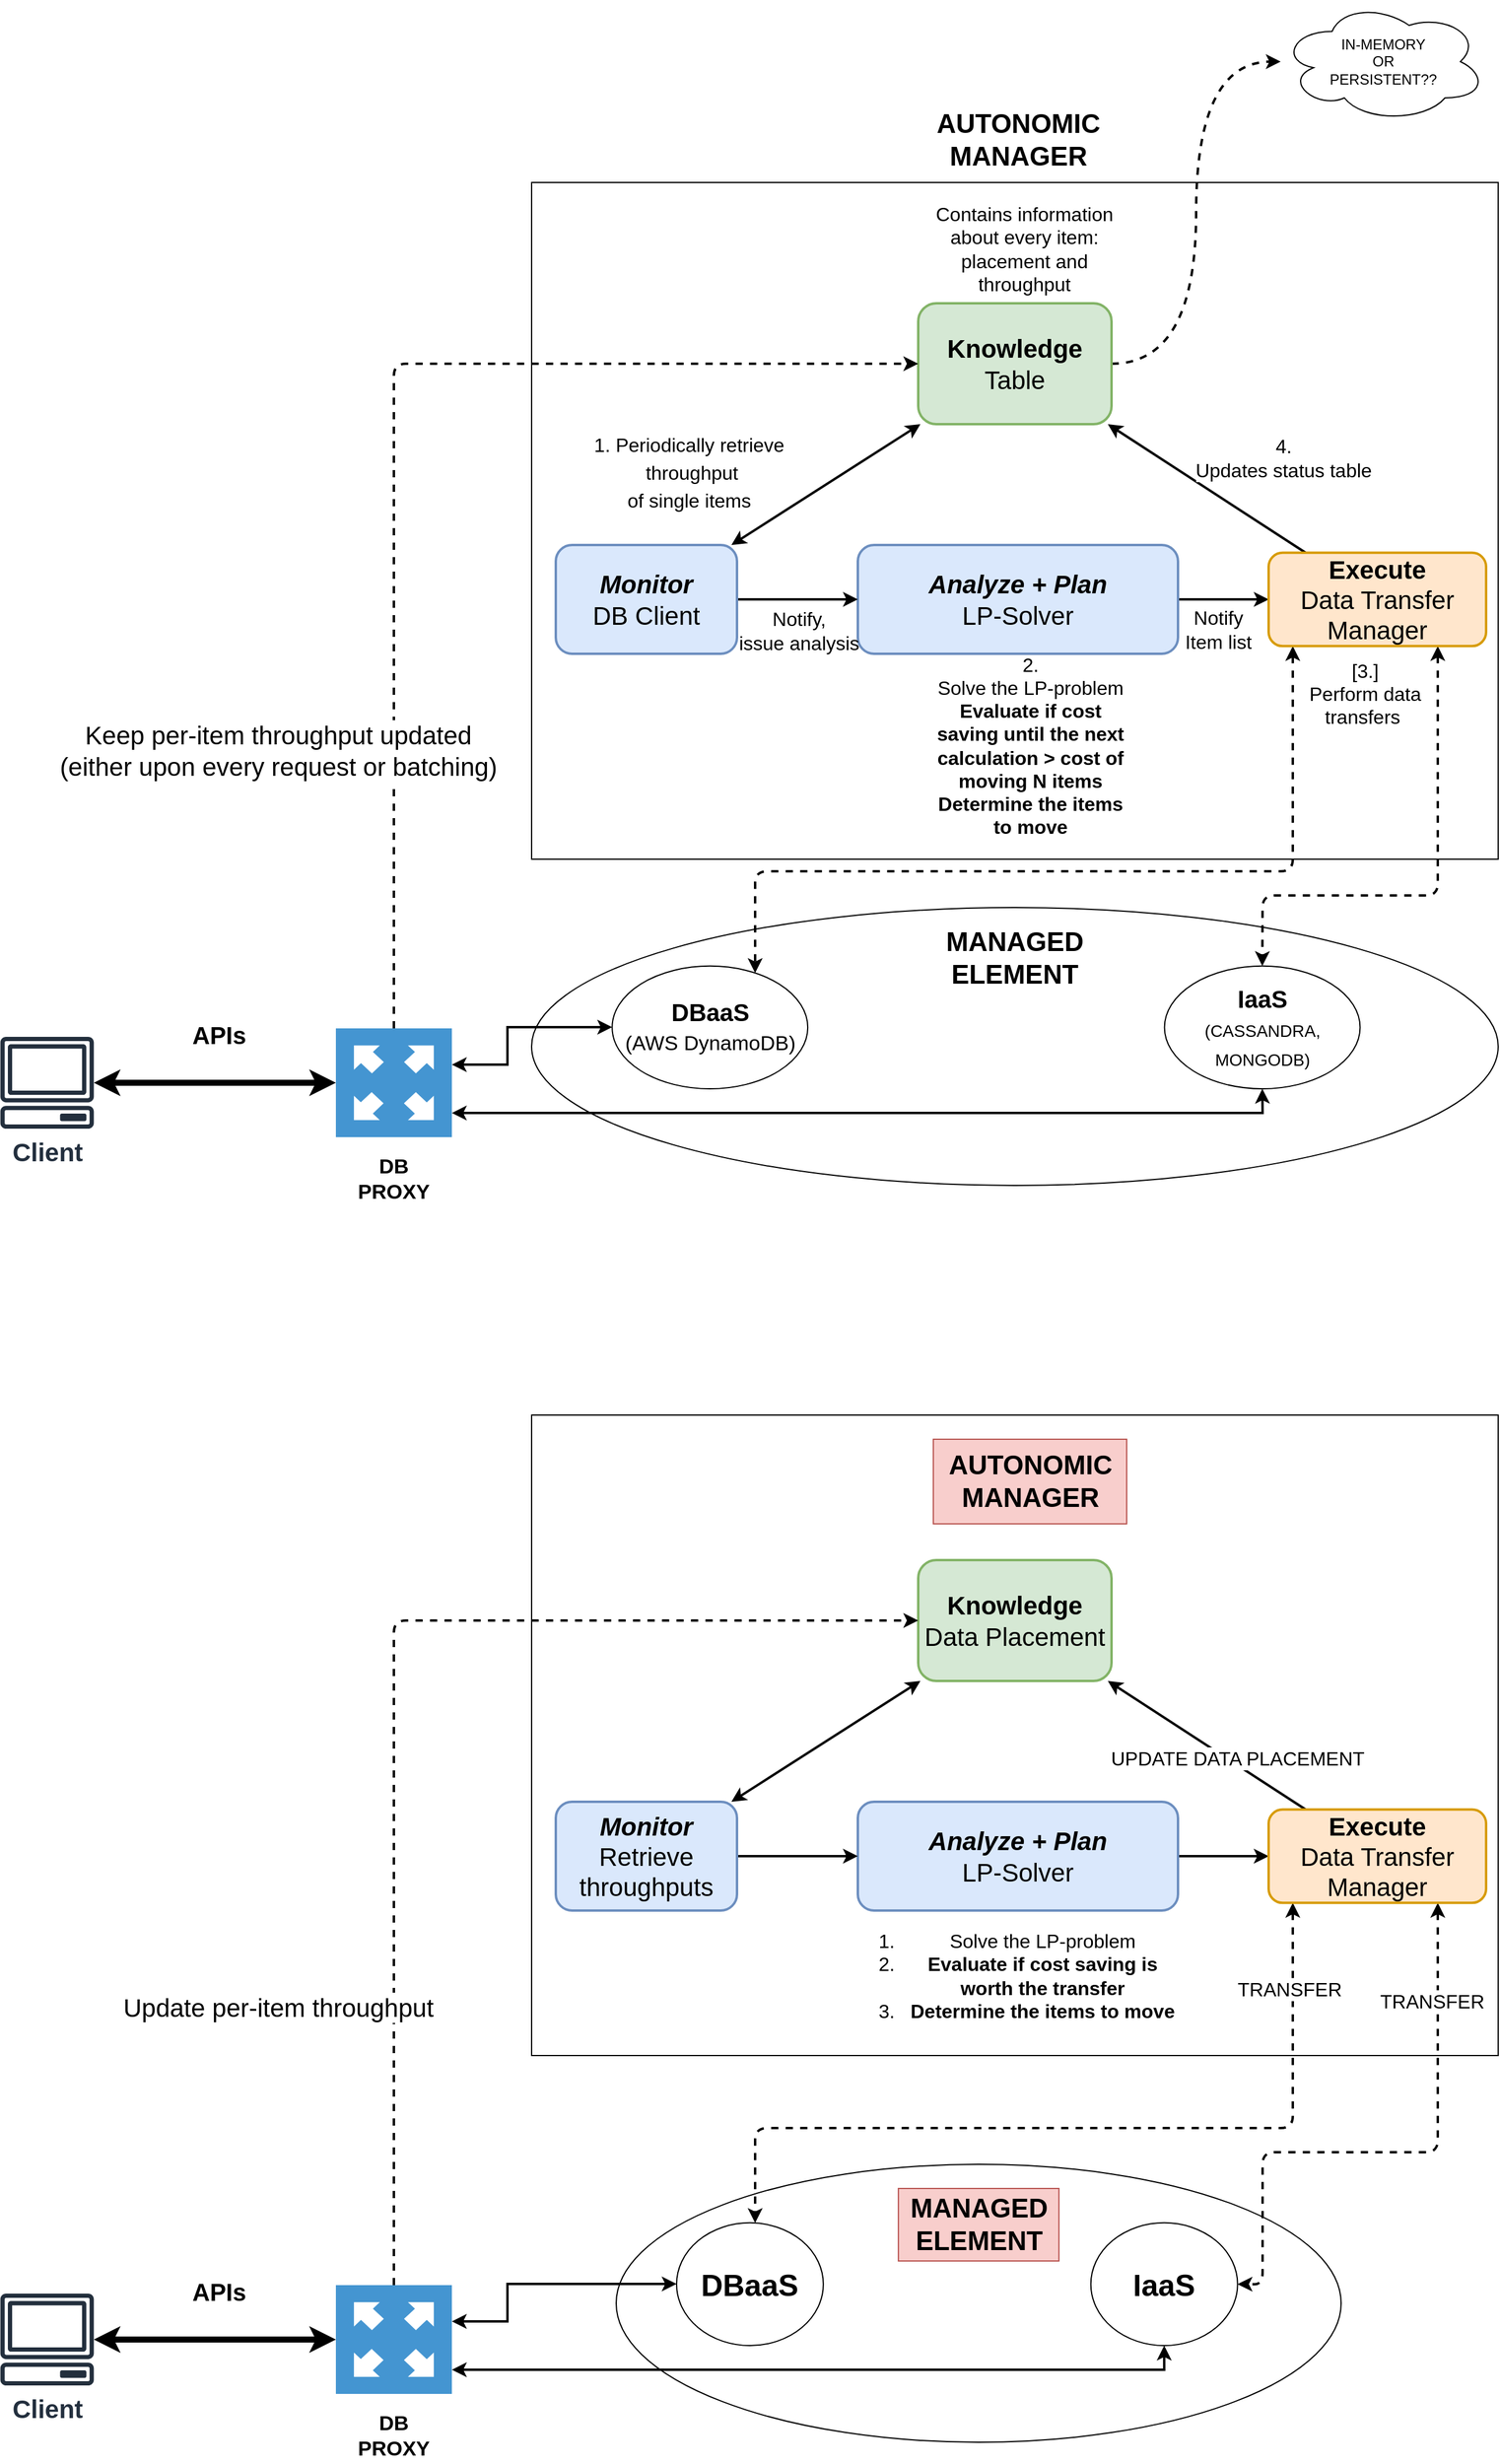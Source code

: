 <mxfile version="15.9.6" type="onedrive"><diagram id="lrR2rNukEIj7G5RSrV9o" name="Page-1"><mxGraphModel dx="1316" dy="2220" grid="1" gridSize="10" guides="1" tooltips="1" connect="1" arrows="1" fold="1" page="1" pageScale="1" pageWidth="827" pageHeight="1169" math="0" shadow="0"><root><mxCell id="0"/><mxCell id="1" parent="0"/><mxCell id="ZzgRP-Vs1WggRcL69bYZ-15" value="" style="rounded=0;whiteSpace=wrap;html=1;labelBackgroundColor=none;fontSize=16;fillColor=none;" parent="1" vertex="1"><mxGeometry x="750" y="-110" width="800" height="560" as="geometry"/></mxCell><mxCell id="ZzgRP-Vs1WggRcL69bYZ-9" value="" style="edgeStyle=orthogonalEdgeStyle;rounded=0;orthogonalLoop=1;jettySize=auto;html=1;fontSize=16;strokeWidth=2;" parent="1" source="ZzgRP-Vs1WggRcL69bYZ-1" target="ZzgRP-Vs1WggRcL69bYZ-7" edge="1"><mxGeometry x="0.143" y="-118" relative="1" as="geometry"><mxPoint as="offset"/></mxGeometry></mxCell><mxCell id="jntjJK7kG8X1HwVvHpfy-4" value="Notify&lt;br&gt;Item list" style="edgeLabel;html=1;align=center;verticalAlign=middle;resizable=0;points=[];fontSize=16;" parent="ZzgRP-Vs1WggRcL69bYZ-9" vertex="1" connectable="0"><mxGeometry x="-0.522" y="3" relative="1" as="geometry"><mxPoint x="15" y="28" as="offset"/></mxGeometry></mxCell><mxCell id="ZzgRP-Vs1WggRcL69bYZ-1" value="&lt;i style=&quot;font-size: 21px;&quot;&gt;&lt;b style=&quot;font-size: 21px;&quot;&gt;Analyze + Plan&lt;/b&gt;&lt;/i&gt;&lt;br style=&quot;font-size: 21px;&quot;&gt;LP-Solver" style="rounded=1;whiteSpace=wrap;html=1;fontSize=21;fillColor=#dae8fc;strokeColor=#6c8ebf;strokeWidth=2;" parent="1" vertex="1"><mxGeometry x="1020" y="190" width="265" height="90" as="geometry"/></mxCell><mxCell id="ZzgRP-Vs1WggRcL69bYZ-5" value="2.&lt;br&gt;Solve the LP-problem&lt;br&gt;&lt;b&gt;Evaluate if cost saving until the next calculation &amp;gt; cost of moving N items&lt;br&gt;Determine the items to move&lt;br&gt;&lt;/b&gt;" style="text;html=1;strokeColor=none;fillColor=none;align=center;verticalAlign=middle;whiteSpace=wrap;rounded=0;fontSize=16;" parent="1" vertex="1"><mxGeometry x="1082.5" y="282" width="160" height="148" as="geometry"/></mxCell><mxCell id="ZzgRP-Vs1WggRcL69bYZ-10" style="edgeStyle=orthogonalEdgeStyle;rounded=1;orthogonalLoop=1;jettySize=auto;html=1;fontSize=16;strokeWidth=2;dashed=1;startArrow=classic;startFill=1;" parent="1" source="ZzgRP-Vs1WggRcL69bYZ-7" target="ZzgRP-Vs1WggRcL69bYZ-4" edge="1"><mxGeometry relative="1" as="geometry"><Array as="points"><mxPoint x="1500" y="480"/><mxPoint x="1355" y="480"/></Array></mxGeometry></mxCell><mxCell id="ZzgRP-Vs1WggRcL69bYZ-11" style="edgeStyle=orthogonalEdgeStyle;rounded=1;orthogonalLoop=1;jettySize=auto;html=1;fontSize=16;strokeWidth=2;dashed=1;startArrow=classic;startFill=1;" parent="1" source="ZzgRP-Vs1WggRcL69bYZ-7" target="ZzgRP-Vs1WggRcL69bYZ-2" edge="1"><mxGeometry relative="1" as="geometry"><Array as="points"><mxPoint x="1380" y="460"/><mxPoint x="935" y="460"/></Array></mxGeometry></mxCell><mxCell id="ZzgRP-Vs1WggRcL69bYZ-16" style="rounded=0;orthogonalLoop=1;jettySize=auto;html=1;fontSize=16;strokeWidth=2;" parent="1" source="ZzgRP-Vs1WggRcL69bYZ-7" target="nt50ylGcRJU4myGWDS2k-1" edge="1"><mxGeometry relative="1" as="geometry"/></mxCell><mxCell id="ZzgRP-Vs1WggRcL69bYZ-17" value="4.&lt;br&gt;Updates status table" style="edgeLabel;html=1;align=center;verticalAlign=middle;resizable=0;points=[];fontSize=16;" parent="ZzgRP-Vs1WggRcL69bYZ-16" vertex="1" connectable="0"><mxGeometry x="-0.32" y="3" relative="1" as="geometry"><mxPoint x="39" y="-45" as="offset"/></mxGeometry></mxCell><mxCell id="ZzgRP-Vs1WggRcL69bYZ-7" value="Execute&lt;br style=&quot;font-size: 21px;&quot;&gt;&lt;span style=&quot;font-weight: normal; font-size: 21px;&quot;&gt;Data Transfer Manager&lt;/span&gt;" style="rounded=1;whiteSpace=wrap;html=1;fontSize=21;fillColor=#ffe6cc;strokeColor=#d79b00;fontStyle=1;strokeWidth=2;" parent="1" vertex="1"><mxGeometry x="1360" y="196.38" width="180" height="77.25" as="geometry"/></mxCell><mxCell id="ZzgRP-Vs1WggRcL69bYZ-8" value="[3.]&lt;br&gt;Perform data transfers&amp;nbsp;" style="text;html=1;strokeColor=none;fillColor=none;align=center;verticalAlign=middle;whiteSpace=wrap;rounded=0;fontSize=16;" parent="1" vertex="1"><mxGeometry x="1385" y="269.0" width="110" height="88" as="geometry"/></mxCell><mxCell id="wclLgQwp9fZontN2UTaG-3" style="rounded=0;orthogonalLoop=1;jettySize=auto;html=1;edgeStyle=orthogonalEdgeStyle;curved=1;dashed=1;strokeWidth=2;" parent="1" source="nt50ylGcRJU4myGWDS2k-1" target="wclLgQwp9fZontN2UTaG-2" edge="1"><mxGeometry relative="1" as="geometry"><Array as="points"><mxPoint x="1300" y="40"/><mxPoint x="1300" y="-210"/></Array></mxGeometry></mxCell><mxCell id="nt50ylGcRJU4myGWDS2k-1" value="Knowledge&lt;br&gt;&lt;span style=&quot;font-weight: normal&quot;&gt;Table&lt;/span&gt;" style="rounded=1;whiteSpace=wrap;html=1;fontSize=21;fillColor=#d5e8d4;strokeColor=#82b366;fontStyle=1;strokeWidth=2;" parent="1" vertex="1"><mxGeometry x="1070" y="-10" width="160" height="100" as="geometry"/></mxCell><mxCell id="nt50ylGcRJU4myGWDS2k-5" value="" style="endArrow=classic;startArrow=classic;html=1;rounded=0;strokeWidth=2;" parent="1" source="nt50ylGcRJU4myGWDS2k-1" target="uPHGsqsLtE4Z-jJb-KXh-1" edge="1"><mxGeometry width="50" height="50" relative="1" as="geometry"><mxPoint x="870" y="-39.04" as="sourcePoint"/><mxPoint x="920" y="-89.04" as="targetPoint"/></mxGeometry></mxCell><mxCell id="jntjJK7kG8X1HwVvHpfy-2" value="&lt;font style=&quot;font-size: 16px&quot;&gt;1. Periodically retrieve&lt;br&gt;&amp;nbsp;throughput &lt;br&gt;of single items&lt;/font&gt;" style="edgeLabel;html=1;align=center;verticalAlign=middle;resizable=0;points=[];fontSize=19;labelBackgroundColor=none;" parent="nt50ylGcRJU4myGWDS2k-5" vertex="1" connectable="0"><mxGeometry x="0.216" relative="1" as="geometry"><mxPoint x="-97" y="-21" as="offset"/></mxGeometry></mxCell><mxCell id="nt50ylGcRJU4myGWDS2k-8" value="" style="group" parent="1" vertex="1" connectable="0"><mxGeometry x="750" y="490" width="800" height="230" as="geometry"/></mxCell><mxCell id="nt50ylGcRJU4myGWDS2k-6" value="" style="ellipse;whiteSpace=wrap;html=1;fillColor=none;" parent="nt50ylGcRJU4myGWDS2k-8" vertex="1"><mxGeometry width="800" height="230" as="geometry"/></mxCell><mxCell id="ZzgRP-Vs1WggRcL69bYZ-2" value="DBaaS&lt;br&gt;&lt;span style=&quot;font-weight: normal&quot;&gt;&lt;font style=&quot;font-size: 17px&quot;&gt;(AWS DynamoDB)&lt;/font&gt;&lt;/span&gt;" style="ellipse;whiteSpace=wrap;html=1;fontSize=20;fontStyle=1" parent="nt50ylGcRJU4myGWDS2k-8" vertex="1"><mxGeometry x="66.67" y="48.42" width="161.9" height="101.58" as="geometry"/></mxCell><mxCell id="ZzgRP-Vs1WggRcL69bYZ-4" value="IaaS&lt;br&gt;&lt;span style=&quot;font-weight: normal&quot;&gt;&lt;font style=&quot;font-size: 14px&quot;&gt;(CASSANDRA, MONGODB)&lt;/font&gt;&lt;/span&gt;" style="ellipse;whiteSpace=wrap;html=1;fontSize=20;fontStyle=1" parent="nt50ylGcRJU4myGWDS2k-8" vertex="1"><mxGeometry x="523.81" y="48.42" width="161.9" height="101.58" as="geometry"/></mxCell><mxCell id="nt50ylGcRJU4myGWDS2k-7" value="MANAGED ELEMENT" style="text;html=1;strokeColor=none;fillColor=none;align=center;verticalAlign=middle;whiteSpace=wrap;rounded=0;fontStyle=1;fontSize=22;" parent="nt50ylGcRJU4myGWDS2k-8" vertex="1"><mxGeometry x="342.857" width="114.286" height="84.737" as="geometry"/></mxCell><mxCell id="nt50ylGcRJU4myGWDS2k-10" value="AUTONOMIC MANAGER" style="text;html=1;strokeColor=none;fillColor=none;align=center;verticalAlign=middle;whiteSpace=wrap;rounded=0;fontStyle=1;fontSize=22;" parent="1" vertex="1"><mxGeometry x="1092.5" y="-180.0" width="120" height="70" as="geometry"/></mxCell><mxCell id="nt50ylGcRJU4myGWDS2k-12" style="edgeStyle=orthogonalEdgeStyle;rounded=0;orthogonalLoop=1;jettySize=auto;html=1;fontSize=17;strokeWidth=2;startArrow=classic;startFill=1;" parent="1" source="nt50ylGcRJU4myGWDS2k-11" target="ZzgRP-Vs1WggRcL69bYZ-2" edge="1"><mxGeometry relative="1" as="geometry"><Array as="points"><mxPoint x="730" y="620"/><mxPoint x="730" y="589"/></Array></mxGeometry></mxCell><mxCell id="jntjJK7kG8X1HwVvHpfy-10" style="edgeStyle=none;rounded=1;orthogonalLoop=1;jettySize=auto;html=1;dashed=1;fontSize=20;startArrow=none;startFill=0;strokeWidth=2;" parent="1" source="nt50ylGcRJU4myGWDS2k-11" target="nt50ylGcRJU4myGWDS2k-1" edge="1"><mxGeometry relative="1" as="geometry"><Array as="points"><mxPoint x="636" y="40"/></Array></mxGeometry></mxCell><mxCell id="jntjJK7kG8X1HwVvHpfy-11" value="Keep per-item throughput updated &lt;br&gt;(either upon every request or batching)" style="edgeLabel;html=1;align=center;verticalAlign=middle;resizable=0;points=[];fontSize=21;" parent="jntjJK7kG8X1HwVvHpfy-10" vertex="1" connectable="0"><mxGeometry x="-0.558" y="-3" relative="1" as="geometry"><mxPoint x="-99" y="-13" as="offset"/></mxGeometry></mxCell><mxCell id="RBYL22qQ0BkI3-CZYju8-2" style="edgeStyle=orthogonalEdgeStyle;rounded=0;orthogonalLoop=1;jettySize=auto;html=1;startArrow=classic;startFill=1;strokeWidth=2;" parent="1" source="nt50ylGcRJU4myGWDS2k-11" target="ZzgRP-Vs1WggRcL69bYZ-4" edge="1"><mxGeometry relative="1" as="geometry"><Array as="points"><mxPoint x="636" y="660"/><mxPoint x="1355" y="660"/></Array></mxGeometry></mxCell><mxCell id="nt50ylGcRJU4myGWDS2k-11" value="" style="pointerEvents=1;shadow=0;dashed=0;html=1;strokeColor=none;fillColor=#4495D1;labelPosition=center;verticalLabelPosition=bottom;verticalAlign=top;align=center;outlineConnect=0;shape=mxgraph.veeam.2d.proxy_appliance;fontSize=17;" parent="1" vertex="1"><mxGeometry x="588" y="590" width="96" height="90" as="geometry"/></mxCell><mxCell id="nt50ylGcRJU4myGWDS2k-15" value="DB PROXY" style="text;html=1;strokeColor=none;fillColor=none;align=center;verticalAlign=middle;whiteSpace=wrap;rounded=0;shadow=1;fontSize=17;fontStyle=1" parent="1" vertex="1"><mxGeometry x="606" y="700" width="60" height="30" as="geometry"/></mxCell><mxCell id="jntjJK7kG8X1HwVvHpfy-3" style="edgeStyle=orthogonalEdgeStyle;rounded=0;orthogonalLoop=1;jettySize=auto;html=1;fontSize=16;strokeWidth=2;" parent="1" source="uPHGsqsLtE4Z-jJb-KXh-1" target="ZzgRP-Vs1WggRcL69bYZ-1" edge="1"><mxGeometry relative="1" as="geometry"/></mxCell><mxCell id="jntjJK7kG8X1HwVvHpfy-5" value="Notify,&lt;br&gt;issue analysis" style="edgeLabel;html=1;align=center;verticalAlign=middle;resizable=0;points=[];fontSize=16;labelBackgroundColor=none;" parent="jntjJK7kG8X1HwVvHpfy-3" vertex="1" connectable="0"><mxGeometry x="0.006" y="-1" relative="1" as="geometry"><mxPoint y="25" as="offset"/></mxGeometry></mxCell><mxCell id="uPHGsqsLtE4Z-jJb-KXh-1" value="&lt;i style=&quot;font-size: 21px;&quot;&gt;&lt;b style=&quot;font-size: 21px;&quot;&gt;Monitor&lt;/b&gt;&lt;/i&gt;&lt;br style=&quot;font-size: 21px;&quot;&gt;DB Client" style="rounded=1;whiteSpace=wrap;html=1;fontSize=21;fillColor=#dae8fc;strokeColor=#6c8ebf;strokeWidth=2;" parent="1" vertex="1"><mxGeometry x="770" y="190" width="150" height="90" as="geometry"/></mxCell><mxCell id="jntjJK7kG8X1HwVvHpfy-6" value="Contains information about every item: placement and throughput" style="text;html=1;strokeColor=none;fillColor=none;align=center;verticalAlign=middle;whiteSpace=wrap;rounded=0;labelBackgroundColor=none;fontSize=16;" parent="1" vertex="1"><mxGeometry x="1082.5" y="-100" width="150" height="90" as="geometry"/></mxCell><mxCell id="jntjJK7kG8X1HwVvHpfy-7" value="" style="endArrow=classic;startArrow=classic;html=1;rounded=0;startFill=1;strokeWidth=5;" parent="1" source="RBYL22qQ0BkI3-CZYju8-8" target="nt50ylGcRJU4myGWDS2k-11" edge="1"><mxGeometry width="50" height="50" relative="1" as="geometry"><mxPoint x="390" y="635" as="sourcePoint"/><mxPoint x="318.004" y="692" as="targetPoint"/><Array as="points"/></mxGeometry></mxCell><mxCell id="jntjJK7kG8X1HwVvHpfy-9" value="APIs" style="edgeLabel;html=1;align=center;verticalAlign=middle;resizable=0;points=[];fontSize=20;fontStyle=1" parent="jntjJK7kG8X1HwVvHpfy-7" vertex="1" connectable="0"><mxGeometry x="0.669" y="5" relative="1" as="geometry"><mxPoint x="-64" y="-35" as="offset"/></mxGeometry></mxCell><mxCell id="RBYL22qQ0BkI3-CZYju8-8" value="&lt;b&gt;&lt;font style=&quot;font-size: 21px&quot;&gt;Client&lt;/font&gt;&lt;/b&gt;" style="sketch=0;outlineConnect=0;fontColor=#232F3E;gradientColor=none;fillColor=#232F3D;strokeColor=none;dashed=0;verticalLabelPosition=bottom;verticalAlign=top;align=center;html=1;fontSize=12;fontStyle=0;aspect=fixed;pointerEvents=1;shape=mxgraph.aws4.client;" parent="1" vertex="1"><mxGeometry x="310" y="597" width="78" height="76" as="geometry"/></mxCell><mxCell id="wclLgQwp9fZontN2UTaG-2" value="IN-MEMORY&lt;br&gt;OR&lt;br&gt;PERSISTENT??" style="ellipse;shape=cloud;whiteSpace=wrap;html=1;labelBackgroundColor=none;" parent="1" vertex="1"><mxGeometry x="1370" y="-260" width="170" height="100" as="geometry"/></mxCell><mxCell id="4vJwRePP6-wsJcuAtQkJ-1" value="" style="rounded=0;whiteSpace=wrap;html=1;labelBackgroundColor=none;fontSize=16;fillColor=none;" vertex="1" parent="1"><mxGeometry x="750" y="910" width="800" height="530" as="geometry"/></mxCell><mxCell id="4vJwRePP6-wsJcuAtQkJ-2" value="" style="edgeStyle=orthogonalEdgeStyle;rounded=0;orthogonalLoop=1;jettySize=auto;html=1;fontSize=16;strokeWidth=2;" edge="1" parent="1" source="4vJwRePP6-wsJcuAtQkJ-4" target="4vJwRePP6-wsJcuAtQkJ-10"><mxGeometry x="0.143" y="-118" relative="1" as="geometry"><mxPoint as="offset"/></mxGeometry></mxCell><mxCell id="4vJwRePP6-wsJcuAtQkJ-4" value="&lt;i style=&quot;font-size: 21px;&quot;&gt;&lt;b style=&quot;font-size: 21px;&quot;&gt;Analyze + Plan&lt;/b&gt;&lt;/i&gt;&lt;br style=&quot;font-size: 21px;&quot;&gt;LP-Solver" style="rounded=1;whiteSpace=wrap;html=1;fontSize=21;fillColor=#dae8fc;strokeColor=#6c8ebf;strokeWidth=2;" vertex="1" parent="1"><mxGeometry x="1020" y="1230" width="265" height="90" as="geometry"/></mxCell><mxCell id="4vJwRePP6-wsJcuAtQkJ-5" value="&lt;ol&gt;&lt;li&gt;Solve the LP-problem&lt;/li&gt;&lt;li&gt;&lt;b&gt;Evaluate if cost saving is worth the transfer&lt;/b&gt;&lt;/li&gt;&lt;li&gt;&lt;b&gt;Determine the items to move&lt;/b&gt;&lt;/li&gt;&lt;/ol&gt;" style="text;html=1;strokeColor=none;fillColor=none;align=center;verticalAlign=middle;whiteSpace=wrap;rounded=0;fontSize=16;" vertex="1" parent="1"><mxGeometry x="1013.75" y="1330" width="277.5" height="88" as="geometry"/></mxCell><mxCell id="4vJwRePP6-wsJcuAtQkJ-6" style="edgeStyle=orthogonalEdgeStyle;rounded=1;orthogonalLoop=1;jettySize=auto;html=1;fontSize=16;strokeWidth=2;dashed=1;startArrow=classic;startFill=1;" edge="1" parent="1" source="4vJwRePP6-wsJcuAtQkJ-10" target="4vJwRePP6-wsJcuAtQkJ-19"><mxGeometry relative="1" as="geometry"><Array as="points"><mxPoint x="1500" y="1520"/><mxPoint x="1355" y="1520"/></Array></mxGeometry></mxCell><mxCell id="4vJwRePP6-wsJcuAtQkJ-38" value="TRANSFER" style="edgeLabel;html=1;align=center;verticalAlign=middle;resizable=0;points=[];fontSize=16;" vertex="1" connectable="0" parent="4vJwRePP6-wsJcuAtQkJ-6"><mxGeometry x="-0.664" y="-1" relative="1" as="geometry"><mxPoint x="-4" as="offset"/></mxGeometry></mxCell><mxCell id="4vJwRePP6-wsJcuAtQkJ-7" style="edgeStyle=orthogonalEdgeStyle;rounded=1;orthogonalLoop=1;jettySize=auto;html=1;fontSize=16;strokeWidth=2;dashed=1;startArrow=classic;startFill=1;" edge="1" parent="1" source="4vJwRePP6-wsJcuAtQkJ-10" target="4vJwRePP6-wsJcuAtQkJ-18"><mxGeometry relative="1" as="geometry"><Array as="points"><mxPoint x="1380" y="1500"/><mxPoint x="935" y="1500"/></Array></mxGeometry></mxCell><mxCell id="4vJwRePP6-wsJcuAtQkJ-37" value="TRANSFER" style="edgeLabel;html=1;align=center;verticalAlign=middle;resizable=0;points=[];fontSize=16;" vertex="1" connectable="0" parent="4vJwRePP6-wsJcuAtQkJ-7"><mxGeometry x="-0.798" y="-3" relative="1" as="geometry"><mxPoint as="offset"/></mxGeometry></mxCell><mxCell id="4vJwRePP6-wsJcuAtQkJ-8" style="rounded=0;orthogonalLoop=1;jettySize=auto;html=1;fontSize=16;strokeWidth=2;" edge="1" parent="1" source="4vJwRePP6-wsJcuAtQkJ-10" target="4vJwRePP6-wsJcuAtQkJ-13"><mxGeometry relative="1" as="geometry"/></mxCell><mxCell id="4vJwRePP6-wsJcuAtQkJ-36" value="UPDATE DATA PLACEMENT" style="edgeLabel;html=1;align=center;verticalAlign=middle;resizable=0;points=[];fontSize=16;" vertex="1" connectable="0" parent="4vJwRePP6-wsJcuAtQkJ-8"><mxGeometry x="-0.283" y="-5" relative="1" as="geometry"><mxPoint x="-1" as="offset"/></mxGeometry></mxCell><mxCell id="4vJwRePP6-wsJcuAtQkJ-10" value="Execute&lt;br style=&quot;font-size: 21px;&quot;&gt;&lt;span style=&quot;font-weight: normal; font-size: 21px;&quot;&gt;Data Transfer Manager&lt;/span&gt;" style="rounded=1;whiteSpace=wrap;html=1;fontSize=21;fillColor=#ffe6cc;strokeColor=#d79b00;fontStyle=1;strokeWidth=2;" vertex="1" parent="1"><mxGeometry x="1360" y="1236.38" width="180" height="77.25" as="geometry"/></mxCell><mxCell id="4vJwRePP6-wsJcuAtQkJ-13" value="Knowledge&lt;br&gt;&lt;span style=&quot;font-weight: normal&quot;&gt;Data Placement&lt;/span&gt;" style="rounded=1;whiteSpace=wrap;html=1;fontSize=21;fillColor=#d5e8d4;strokeColor=#82b366;fontStyle=1;strokeWidth=2;" vertex="1" parent="1"><mxGeometry x="1070" y="1030" width="160" height="100" as="geometry"/></mxCell><mxCell id="4vJwRePP6-wsJcuAtQkJ-14" value="" style="endArrow=classic;startArrow=classic;html=1;rounded=0;strokeWidth=2;" edge="1" parent="1" source="4vJwRePP6-wsJcuAtQkJ-13" target="4vJwRePP6-wsJcuAtQkJ-30"><mxGeometry width="50" height="50" relative="1" as="geometry"><mxPoint x="870" y="1000.96" as="sourcePoint"/><mxPoint x="920" y="950.96" as="targetPoint"/></mxGeometry></mxCell><mxCell id="4vJwRePP6-wsJcuAtQkJ-16" value="" style="group" vertex="1" connectable="0" parent="1"><mxGeometry x="820" y="1530" width="600" height="230" as="geometry"/></mxCell><mxCell id="4vJwRePP6-wsJcuAtQkJ-17" value="" style="ellipse;whiteSpace=wrap;html=1;fillColor=none;" vertex="1" parent="4vJwRePP6-wsJcuAtQkJ-16"><mxGeometry width="600" height="230" as="geometry"/></mxCell><mxCell id="4vJwRePP6-wsJcuAtQkJ-18" value="DBaaS" style="ellipse;whiteSpace=wrap;html=1;fontSize=25;fontStyle=1" vertex="1" parent="4vJwRePP6-wsJcuAtQkJ-16"><mxGeometry x="50.003" y="48.42" width="121.425" height="101.58" as="geometry"/></mxCell><mxCell id="4vJwRePP6-wsJcuAtQkJ-19" value="IaaS" style="ellipse;whiteSpace=wrap;html=1;fontSize=25;fontStyle=1" vertex="1" parent="4vJwRePP6-wsJcuAtQkJ-16"><mxGeometry x="392.857" y="48.42" width="121.425" height="101.58" as="geometry"/></mxCell><mxCell id="4vJwRePP6-wsJcuAtQkJ-20" value="MANAGED ELEMENT" style="text;html=1;strokeColor=#b85450;fillColor=#f8cecc;align=center;verticalAlign=middle;whiteSpace=wrap;rounded=0;fontStyle=1;fontSize=22;" vertex="1" parent="4vJwRePP6-wsJcuAtQkJ-16"><mxGeometry x="233.57" y="20" width="132.86" height="60" as="geometry"/></mxCell><mxCell id="4vJwRePP6-wsJcuAtQkJ-21" value="AUTONOMIC MANAGER" style="text;html=1;strokeColor=#b85450;fillColor=#f8cecc;align=center;verticalAlign=middle;whiteSpace=wrap;rounded=0;fontStyle=1;fontSize=22;" vertex="1" parent="1"><mxGeometry x="1082.5" y="930" width="160" height="70" as="geometry"/></mxCell><mxCell id="4vJwRePP6-wsJcuAtQkJ-22" style="edgeStyle=orthogonalEdgeStyle;rounded=0;orthogonalLoop=1;jettySize=auto;html=1;fontSize=17;strokeWidth=2;startArrow=classic;startFill=1;" edge="1" parent="1" source="4vJwRePP6-wsJcuAtQkJ-26" target="4vJwRePP6-wsJcuAtQkJ-18"><mxGeometry relative="1" as="geometry"><Array as="points"><mxPoint x="730" y="1660"/><mxPoint x="730" y="1629"/></Array></mxGeometry></mxCell><mxCell id="4vJwRePP6-wsJcuAtQkJ-23" style="edgeStyle=none;rounded=1;orthogonalLoop=1;jettySize=auto;html=1;dashed=1;fontSize=20;startArrow=none;startFill=0;strokeWidth=2;" edge="1" parent="1" source="4vJwRePP6-wsJcuAtQkJ-26" target="4vJwRePP6-wsJcuAtQkJ-13"><mxGeometry relative="1" as="geometry"><Array as="points"><mxPoint x="636" y="1080"/></Array></mxGeometry></mxCell><mxCell id="4vJwRePP6-wsJcuAtQkJ-24" value="Update per-item throughput" style="edgeLabel;html=1;align=center;verticalAlign=middle;resizable=0;points=[];fontSize=21;" vertex="1" connectable="0" parent="4vJwRePP6-wsJcuAtQkJ-23"><mxGeometry x="-0.558" y="-3" relative="1" as="geometry"><mxPoint x="-99" y="-13" as="offset"/></mxGeometry></mxCell><mxCell id="4vJwRePP6-wsJcuAtQkJ-25" style="edgeStyle=orthogonalEdgeStyle;rounded=0;orthogonalLoop=1;jettySize=auto;html=1;startArrow=classic;startFill=1;strokeWidth=2;" edge="1" parent="1" source="4vJwRePP6-wsJcuAtQkJ-26" target="4vJwRePP6-wsJcuAtQkJ-19"><mxGeometry relative="1" as="geometry"><Array as="points"><mxPoint x="636" y="1700"/><mxPoint x="1355" y="1700"/></Array></mxGeometry></mxCell><mxCell id="4vJwRePP6-wsJcuAtQkJ-26" value="" style="pointerEvents=1;shadow=0;dashed=0;html=1;strokeColor=none;fillColor=#4495D1;labelPosition=center;verticalLabelPosition=bottom;verticalAlign=top;align=center;outlineConnect=0;shape=mxgraph.veeam.2d.proxy_appliance;fontSize=17;" vertex="1" parent="1"><mxGeometry x="588" y="1630" width="96" height="90" as="geometry"/></mxCell><mxCell id="4vJwRePP6-wsJcuAtQkJ-27" value="DB PROXY" style="text;html=1;strokeColor=none;fillColor=none;align=center;verticalAlign=middle;whiteSpace=wrap;rounded=0;shadow=1;fontSize=17;fontStyle=1" vertex="1" parent="1"><mxGeometry x="606" y="1740" width="60" height="30" as="geometry"/></mxCell><mxCell id="4vJwRePP6-wsJcuAtQkJ-28" style="edgeStyle=orthogonalEdgeStyle;rounded=0;orthogonalLoop=1;jettySize=auto;html=1;fontSize=16;strokeWidth=2;" edge="1" parent="1" source="4vJwRePP6-wsJcuAtQkJ-30" target="4vJwRePP6-wsJcuAtQkJ-4"><mxGeometry relative="1" as="geometry"/></mxCell><mxCell id="4vJwRePP6-wsJcuAtQkJ-30" value="&lt;i style=&quot;font-size: 21px&quot;&gt;&lt;b style=&quot;font-size: 21px&quot;&gt;Monitor&lt;/b&gt;&lt;/i&gt;&lt;br style=&quot;font-size: 21px&quot;&gt;Retrieve throughputs" style="rounded=1;whiteSpace=wrap;html=1;fontSize=21;fillColor=#dae8fc;strokeColor=#6c8ebf;strokeWidth=2;" vertex="1" parent="1"><mxGeometry x="770" y="1230" width="150" height="90" as="geometry"/></mxCell><mxCell id="4vJwRePP6-wsJcuAtQkJ-32" value="" style="endArrow=classic;startArrow=classic;html=1;rounded=0;startFill=1;strokeWidth=5;" edge="1" parent="1" source="4vJwRePP6-wsJcuAtQkJ-34" target="4vJwRePP6-wsJcuAtQkJ-26"><mxGeometry width="50" height="50" relative="1" as="geometry"><mxPoint x="390" y="1675" as="sourcePoint"/><mxPoint x="318.004" y="1732" as="targetPoint"/><Array as="points"/></mxGeometry></mxCell><mxCell id="4vJwRePP6-wsJcuAtQkJ-33" value="APIs" style="edgeLabel;html=1;align=center;verticalAlign=middle;resizable=0;points=[];fontSize=20;fontStyle=1" vertex="1" connectable="0" parent="4vJwRePP6-wsJcuAtQkJ-32"><mxGeometry x="0.669" y="5" relative="1" as="geometry"><mxPoint x="-64" y="-35" as="offset"/></mxGeometry></mxCell><mxCell id="4vJwRePP6-wsJcuAtQkJ-34" value="&lt;b&gt;&lt;font style=&quot;font-size: 21px&quot;&gt;Client&lt;/font&gt;&lt;/b&gt;" style="sketch=0;outlineConnect=0;fontColor=#232F3E;gradientColor=none;fillColor=#232F3D;strokeColor=none;dashed=0;verticalLabelPosition=bottom;verticalAlign=top;align=center;html=1;fontSize=12;fontStyle=0;aspect=fixed;pointerEvents=1;shape=mxgraph.aws4.client;" vertex="1" parent="1"><mxGeometry x="310" y="1637" width="78" height="76" as="geometry"/></mxCell></root></mxGraphModel></diagram></mxfile>